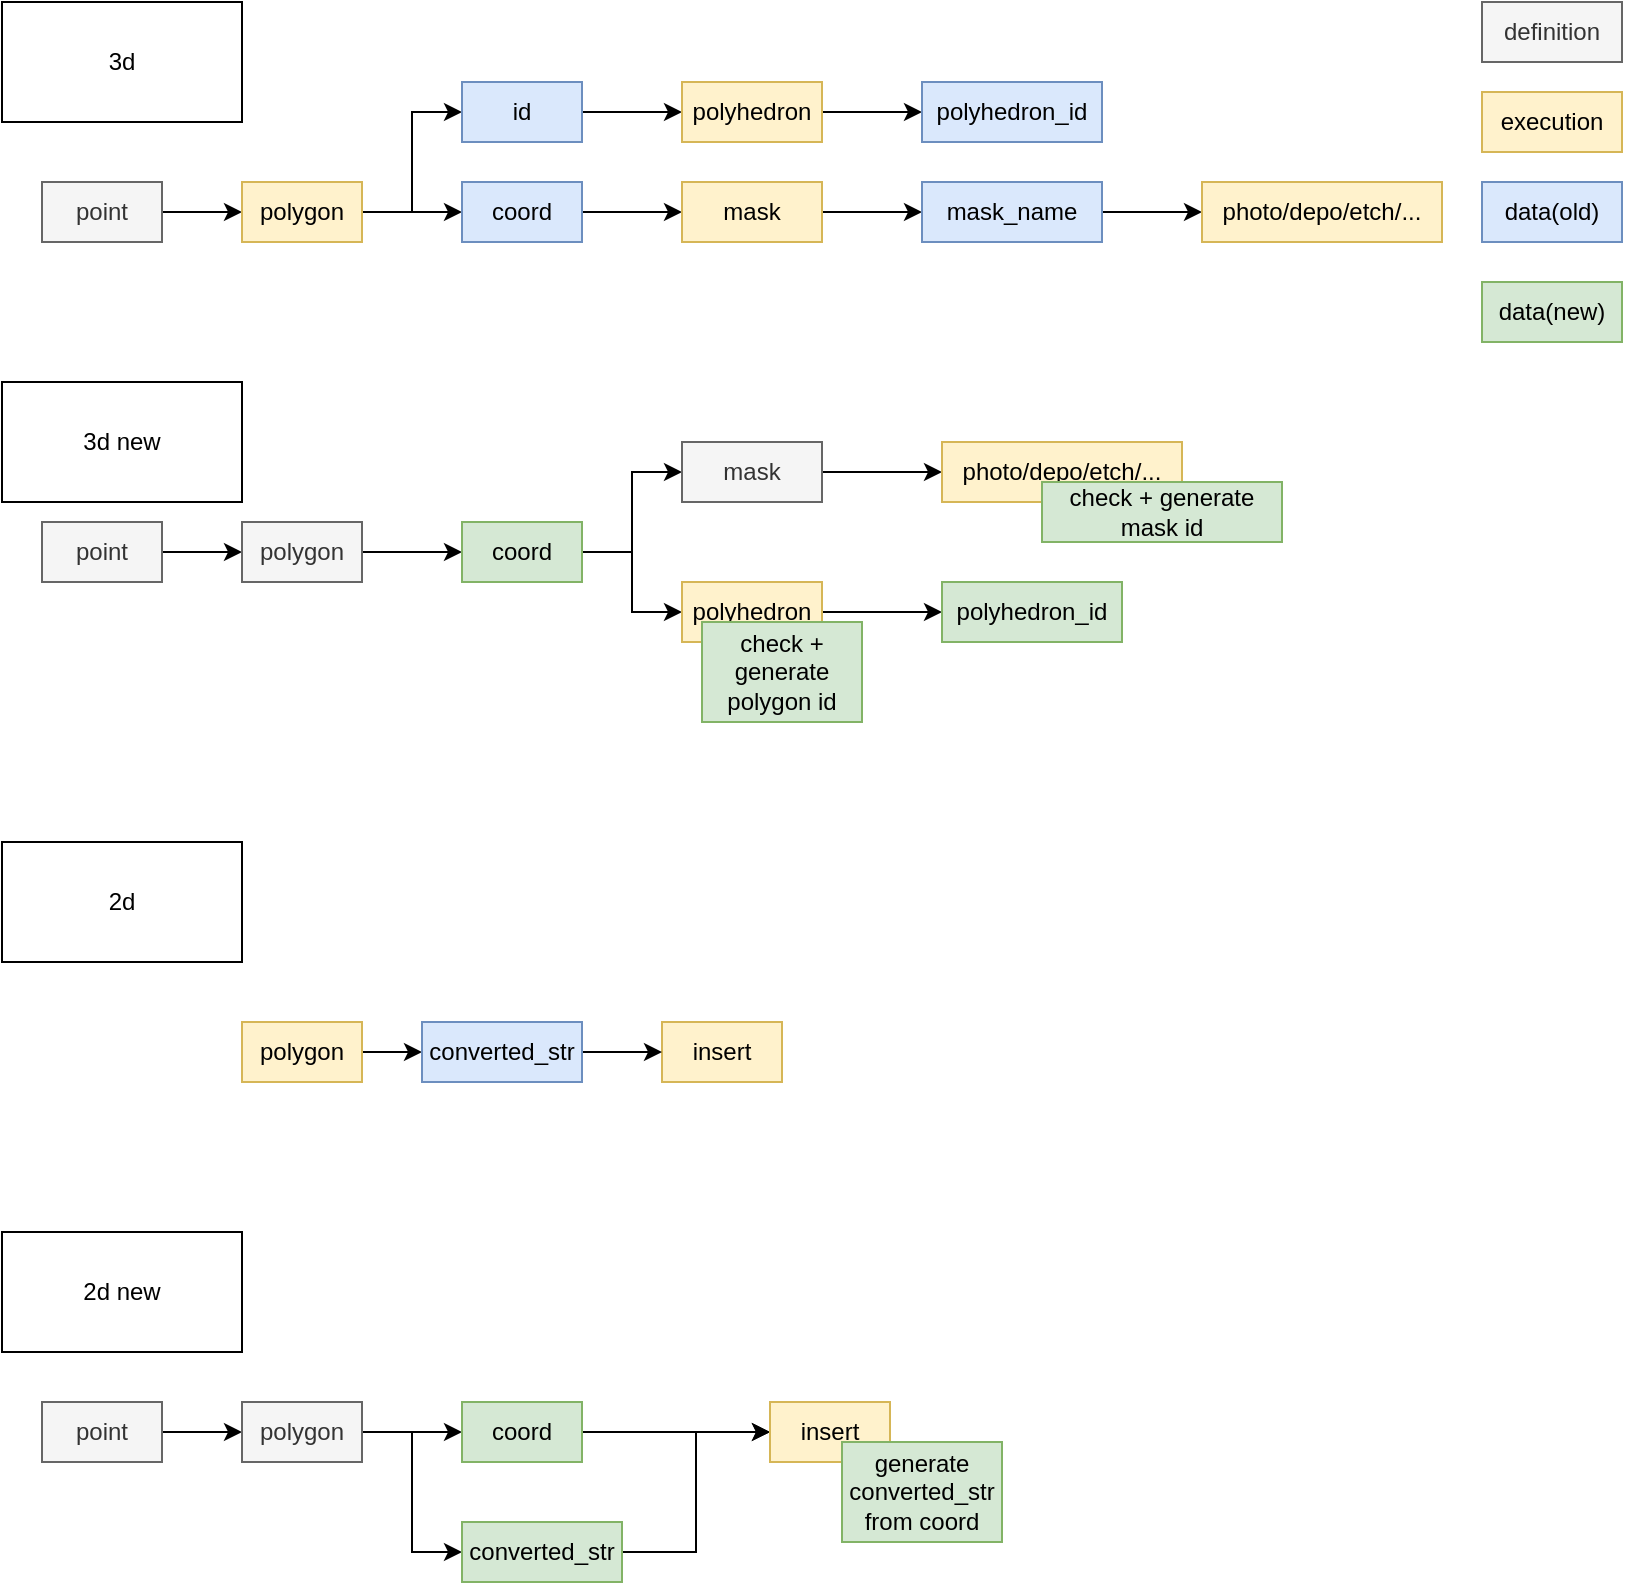 <mxfile version="24.7.6">
  <diagram name="第 1 页" id="Wry6L-SMj_fOpSCcy8vZ">
    <mxGraphModel dx="1050" dy="556" grid="1" gridSize="10" guides="1" tooltips="1" connect="1" arrows="1" fold="1" page="1" pageScale="1" pageWidth="827" pageHeight="1169" math="0" shadow="0">
      <root>
        <mxCell id="0" />
        <mxCell id="1" parent="0" />
        <mxCell id="dxPO3lRk6qNpfQ4uOH_b-7" style="edgeStyle=orthogonalEdgeStyle;rounded=0;orthogonalLoop=1;jettySize=auto;html=1;entryX=0;entryY=0.5;entryDx=0;entryDy=0;" parent="1" source="dxPO3lRk6qNpfQ4uOH_b-1" target="dxPO3lRk6qNpfQ4uOH_b-2" edge="1">
          <mxGeometry relative="1" as="geometry" />
        </mxCell>
        <mxCell id="dxPO3lRk6qNpfQ4uOH_b-1" value="point" style="rounded=0;whiteSpace=wrap;html=1;fillColor=#f5f5f5;fontColor=#333333;strokeColor=#666666;" parent="1" vertex="1">
          <mxGeometry x="20" y="100" width="60" height="30" as="geometry" />
        </mxCell>
        <mxCell id="dxPO3lRk6qNpfQ4uOH_b-8" style="edgeStyle=orthogonalEdgeStyle;rounded=0;orthogonalLoop=1;jettySize=auto;html=1;entryX=0;entryY=0.5;entryDx=0;entryDy=0;" parent="1" source="dxPO3lRk6qNpfQ4uOH_b-2" target="dxPO3lRk6qNpfQ4uOH_b-4" edge="1">
          <mxGeometry relative="1" as="geometry" />
        </mxCell>
        <mxCell id="dxPO3lRk6qNpfQ4uOH_b-9" style="edgeStyle=orthogonalEdgeStyle;rounded=0;orthogonalLoop=1;jettySize=auto;html=1;exitX=1;exitY=0.5;exitDx=0;exitDy=0;entryX=0;entryY=0.5;entryDx=0;entryDy=0;" parent="1" source="dxPO3lRk6qNpfQ4uOH_b-2" target="dxPO3lRk6qNpfQ4uOH_b-3" edge="1">
          <mxGeometry relative="1" as="geometry" />
        </mxCell>
        <mxCell id="dxPO3lRk6qNpfQ4uOH_b-2" value="polygon" style="rounded=0;whiteSpace=wrap;html=1;fillColor=#fff2cc;strokeColor=#d6b656;" parent="1" vertex="1">
          <mxGeometry x="120" y="100" width="60" height="30" as="geometry" />
        </mxCell>
        <mxCell id="dxPO3lRk6qNpfQ4uOH_b-10" style="edgeStyle=orthogonalEdgeStyle;rounded=0;orthogonalLoop=1;jettySize=auto;html=1;entryX=0;entryY=0.5;entryDx=0;entryDy=0;" parent="1" source="dxPO3lRk6qNpfQ4uOH_b-3" target="dxPO3lRk6qNpfQ4uOH_b-5" edge="1">
          <mxGeometry relative="1" as="geometry" />
        </mxCell>
        <mxCell id="dxPO3lRk6qNpfQ4uOH_b-3" value="id" style="rounded=0;whiteSpace=wrap;html=1;fillColor=#dae8fc;strokeColor=#6c8ebf;" parent="1" vertex="1">
          <mxGeometry x="230" y="50" width="60" height="30" as="geometry" />
        </mxCell>
        <mxCell id="dxPO3lRk6qNpfQ4uOH_b-11" style="edgeStyle=orthogonalEdgeStyle;rounded=0;orthogonalLoop=1;jettySize=auto;html=1;exitX=1;exitY=0.5;exitDx=0;exitDy=0;entryX=0;entryY=0.5;entryDx=0;entryDy=0;" parent="1" source="dxPO3lRk6qNpfQ4uOH_b-4" target="dxPO3lRk6qNpfQ4uOH_b-6" edge="1">
          <mxGeometry relative="1" as="geometry" />
        </mxCell>
        <mxCell id="dxPO3lRk6qNpfQ4uOH_b-4" value="coord" style="rounded=0;whiteSpace=wrap;html=1;fillColor=#dae8fc;strokeColor=#6c8ebf;" parent="1" vertex="1">
          <mxGeometry x="230" y="100" width="60" height="30" as="geometry" />
        </mxCell>
        <mxCell id="dxPO3lRk6qNpfQ4uOH_b-52" style="edgeStyle=orthogonalEdgeStyle;rounded=0;orthogonalLoop=1;jettySize=auto;html=1;exitX=1;exitY=0.5;exitDx=0;exitDy=0;entryX=0;entryY=0.5;entryDx=0;entryDy=0;" parent="1" source="dxPO3lRk6qNpfQ4uOH_b-5" target="dxPO3lRk6qNpfQ4uOH_b-49" edge="1">
          <mxGeometry relative="1" as="geometry" />
        </mxCell>
        <mxCell id="dxPO3lRk6qNpfQ4uOH_b-5" value="polyhedron" style="rounded=0;whiteSpace=wrap;html=1;fillColor=#fff2cc;strokeColor=#d6b656;" parent="1" vertex="1">
          <mxGeometry x="340" y="50" width="70" height="30" as="geometry" />
        </mxCell>
        <mxCell id="dxPO3lRk6qNpfQ4uOH_b-51" style="edgeStyle=orthogonalEdgeStyle;rounded=0;orthogonalLoop=1;jettySize=auto;html=1;exitX=1;exitY=0.5;exitDx=0;exitDy=0;entryX=0;entryY=0.5;entryDx=0;entryDy=0;" parent="1" source="dxPO3lRk6qNpfQ4uOH_b-6" target="dxPO3lRk6qNpfQ4uOH_b-50" edge="1">
          <mxGeometry relative="1" as="geometry" />
        </mxCell>
        <mxCell id="dxPO3lRk6qNpfQ4uOH_b-6" value="mask" style="rounded=0;whiteSpace=wrap;html=1;fillColor=#fff2cc;strokeColor=#d6b656;" parent="1" vertex="1">
          <mxGeometry x="340" y="100" width="70" height="30" as="geometry" />
        </mxCell>
        <mxCell id="dxPO3lRk6qNpfQ4uOH_b-12" style="edgeStyle=orthogonalEdgeStyle;rounded=0;orthogonalLoop=1;jettySize=auto;html=1;entryX=0;entryY=0.5;entryDx=0;entryDy=0;" parent="1" source="dxPO3lRk6qNpfQ4uOH_b-13" target="dxPO3lRk6qNpfQ4uOH_b-16" edge="1">
          <mxGeometry relative="1" as="geometry" />
        </mxCell>
        <mxCell id="dxPO3lRk6qNpfQ4uOH_b-13" value="point" style="rounded=0;whiteSpace=wrap;html=1;fillColor=#f5f5f5;fontColor=#333333;strokeColor=#666666;" parent="1" vertex="1">
          <mxGeometry x="20" y="270" width="60" height="30" as="geometry" />
        </mxCell>
        <mxCell id="dxPO3lRk6qNpfQ4uOH_b-14" style="edgeStyle=orthogonalEdgeStyle;rounded=0;orthogonalLoop=1;jettySize=auto;html=1;entryX=0;entryY=0.5;entryDx=0;entryDy=0;" parent="1" source="dxPO3lRk6qNpfQ4uOH_b-16" target="dxPO3lRk6qNpfQ4uOH_b-20" edge="1">
          <mxGeometry relative="1" as="geometry" />
        </mxCell>
        <mxCell id="dxPO3lRk6qNpfQ4uOH_b-16" value="polygon" style="rounded=0;whiteSpace=wrap;html=1;fillColor=#f5f5f5;fontColor=#333333;strokeColor=#666666;" parent="1" vertex="1">
          <mxGeometry x="120" y="270" width="60" height="30" as="geometry" />
        </mxCell>
        <mxCell id="dxPO3lRk6qNpfQ4uOH_b-19" style="edgeStyle=orthogonalEdgeStyle;rounded=0;orthogonalLoop=1;jettySize=auto;html=1;exitX=1;exitY=0.5;exitDx=0;exitDy=0;entryX=0;entryY=0.5;entryDx=0;entryDy=0;" parent="1" source="dxPO3lRk6qNpfQ4uOH_b-20" target="dxPO3lRk6qNpfQ4uOH_b-22" edge="1">
          <mxGeometry relative="1" as="geometry" />
        </mxCell>
        <mxCell id="dxPO3lRk6qNpfQ4uOH_b-25" style="edgeStyle=orthogonalEdgeStyle;rounded=0;orthogonalLoop=1;jettySize=auto;html=1;exitX=1;exitY=0.5;exitDx=0;exitDy=0;" parent="1" source="dxPO3lRk6qNpfQ4uOH_b-20" target="dxPO3lRk6qNpfQ4uOH_b-24" edge="1">
          <mxGeometry relative="1" as="geometry" />
        </mxCell>
        <mxCell id="dxPO3lRk6qNpfQ4uOH_b-20" value="coord" style="rounded=0;whiteSpace=wrap;html=1;fillColor=#d5e8d4;strokeColor=#82b366;" parent="1" vertex="1">
          <mxGeometry x="230" y="270" width="60" height="30" as="geometry" />
        </mxCell>
        <mxCell id="raqwiPXX7ZGzrTfJL0x--9" style="edgeStyle=orthogonalEdgeStyle;rounded=0;orthogonalLoop=1;jettySize=auto;html=1;entryX=0;entryY=0.5;entryDx=0;entryDy=0;" parent="1" source="dxPO3lRk6qNpfQ4uOH_b-22" target="raqwiPXX7ZGzrTfJL0x--8" edge="1">
          <mxGeometry relative="1" as="geometry" />
        </mxCell>
        <mxCell id="dxPO3lRk6qNpfQ4uOH_b-22" value="mask" style="rounded=0;whiteSpace=wrap;html=1;fillColor=#f5f5f5;strokeColor=#666666;fontColor=#333333;" parent="1" vertex="1">
          <mxGeometry x="340" y="230" width="70" height="30" as="geometry" />
        </mxCell>
        <mxCell id="raqwiPXX7ZGzrTfJL0x--7" style="edgeStyle=orthogonalEdgeStyle;rounded=0;orthogonalLoop=1;jettySize=auto;html=1;entryX=0;entryY=0.5;entryDx=0;entryDy=0;" parent="1" source="dxPO3lRk6qNpfQ4uOH_b-24" target="dxPO3lRk6qNpfQ4uOH_b-48" edge="1">
          <mxGeometry relative="1" as="geometry" />
        </mxCell>
        <mxCell id="dxPO3lRk6qNpfQ4uOH_b-24" value="polyhedron" style="rounded=0;whiteSpace=wrap;html=1;fillColor=#fff2cc;strokeColor=#d6b656;" parent="1" vertex="1">
          <mxGeometry x="340" y="300" width="70" height="30" as="geometry" />
        </mxCell>
        <mxCell id="dxPO3lRk6qNpfQ4uOH_b-26" value="check + generate polygon id" style="rounded=0;whiteSpace=wrap;html=1;fillColor=#d5e8d4;strokeColor=#82b366;" parent="1" vertex="1">
          <mxGeometry x="350" y="320" width="80" height="50" as="geometry" />
        </mxCell>
        <mxCell id="dxPO3lRk6qNpfQ4uOH_b-28" value="3d" style="rounded=0;whiteSpace=wrap;html=1;" parent="1" vertex="1">
          <mxGeometry y="10" width="120" height="60" as="geometry" />
        </mxCell>
        <mxCell id="dxPO3lRk6qNpfQ4uOH_b-29" value="3d new" style="rounded=0;whiteSpace=wrap;html=1;" parent="1" vertex="1">
          <mxGeometry y="200" width="120" height="60" as="geometry" />
        </mxCell>
        <mxCell id="dxPO3lRk6qNpfQ4uOH_b-30" value="2d" style="rounded=0;whiteSpace=wrap;html=1;" parent="1" vertex="1">
          <mxGeometry y="430" width="120" height="60" as="geometry" />
        </mxCell>
        <mxCell id="dxPO3lRk6qNpfQ4uOH_b-59" style="edgeStyle=orthogonalEdgeStyle;rounded=0;orthogonalLoop=1;jettySize=auto;html=1;entryX=0;entryY=0.5;entryDx=0;entryDy=0;" parent="1" source="dxPO3lRk6qNpfQ4uOH_b-31" target="dxPO3lRk6qNpfQ4uOH_b-33" edge="1">
          <mxGeometry relative="1" as="geometry" />
        </mxCell>
        <mxCell id="dxPO3lRk6qNpfQ4uOH_b-31" value="polygon" style="rounded=0;whiteSpace=wrap;html=1;fillColor=#fff2cc;strokeColor=#d6b656;" parent="1" vertex="1">
          <mxGeometry x="120" y="520" width="60" height="30" as="geometry" />
        </mxCell>
        <mxCell id="dxPO3lRk6qNpfQ4uOH_b-32" value="insert" style="rounded=0;whiteSpace=wrap;html=1;fillColor=#fff2cc;strokeColor=#d6b656;" parent="1" vertex="1">
          <mxGeometry x="330" y="520" width="60" height="30" as="geometry" />
        </mxCell>
        <mxCell id="dxPO3lRk6qNpfQ4uOH_b-60" style="edgeStyle=orthogonalEdgeStyle;rounded=0;orthogonalLoop=1;jettySize=auto;html=1;exitX=1;exitY=0.5;exitDx=0;exitDy=0;entryX=0;entryY=0.5;entryDx=0;entryDy=0;" parent="1" source="dxPO3lRk6qNpfQ4uOH_b-33" target="dxPO3lRk6qNpfQ4uOH_b-32" edge="1">
          <mxGeometry relative="1" as="geometry" />
        </mxCell>
        <mxCell id="dxPO3lRk6qNpfQ4uOH_b-33" value="converted_str" style="rounded=0;whiteSpace=wrap;html=1;fillColor=#dae8fc;strokeColor=#6c8ebf;" parent="1" vertex="1">
          <mxGeometry x="210" y="520" width="80" height="30" as="geometry" />
        </mxCell>
        <mxCell id="dxPO3lRk6qNpfQ4uOH_b-35" value="2d new" style="rounded=0;whiteSpace=wrap;html=1;" parent="1" vertex="1">
          <mxGeometry y="625" width="120" height="60" as="geometry" />
        </mxCell>
        <mxCell id="dxPO3lRk6qNpfQ4uOH_b-36" style="edgeStyle=orthogonalEdgeStyle;rounded=0;orthogonalLoop=1;jettySize=auto;html=1;entryX=0;entryY=0.5;entryDx=0;entryDy=0;" parent="1" source="dxPO3lRk6qNpfQ4uOH_b-37" target="dxPO3lRk6qNpfQ4uOH_b-39" edge="1">
          <mxGeometry relative="1" as="geometry" />
        </mxCell>
        <mxCell id="dxPO3lRk6qNpfQ4uOH_b-37" value="point" style="rounded=0;whiteSpace=wrap;html=1;fillColor=#f5f5f5;fontColor=#333333;strokeColor=#666666;" parent="1" vertex="1">
          <mxGeometry x="20" y="710" width="60" height="30" as="geometry" />
        </mxCell>
        <mxCell id="dxPO3lRk6qNpfQ4uOH_b-38" style="edgeStyle=orthogonalEdgeStyle;rounded=0;orthogonalLoop=1;jettySize=auto;html=1;entryX=0;entryY=0.5;entryDx=0;entryDy=0;" parent="1" source="dxPO3lRk6qNpfQ4uOH_b-39" target="dxPO3lRk6qNpfQ4uOH_b-42" edge="1">
          <mxGeometry relative="1" as="geometry" />
        </mxCell>
        <mxCell id="dxPO3lRk6qNpfQ4uOH_b-55" style="edgeStyle=orthogonalEdgeStyle;rounded=0;orthogonalLoop=1;jettySize=auto;html=1;entryX=0;entryY=0.5;entryDx=0;entryDy=0;" parent="1" source="dxPO3lRk6qNpfQ4uOH_b-39" target="dxPO3lRk6qNpfQ4uOH_b-46" edge="1">
          <mxGeometry relative="1" as="geometry" />
        </mxCell>
        <mxCell id="dxPO3lRk6qNpfQ4uOH_b-39" value="polygon" style="rounded=0;whiteSpace=wrap;html=1;fillColor=#f5f5f5;fontColor=#333333;strokeColor=#666666;" parent="1" vertex="1">
          <mxGeometry x="120" y="710" width="60" height="30" as="geometry" />
        </mxCell>
        <mxCell id="dxPO3lRk6qNpfQ4uOH_b-57" style="edgeStyle=orthogonalEdgeStyle;rounded=0;orthogonalLoop=1;jettySize=auto;html=1;exitX=1;exitY=0.5;exitDx=0;exitDy=0;entryX=0;entryY=0.5;entryDx=0;entryDy=0;" parent="1" source="dxPO3lRk6qNpfQ4uOH_b-42" target="dxPO3lRk6qNpfQ4uOH_b-47" edge="1">
          <mxGeometry relative="1" as="geometry" />
        </mxCell>
        <mxCell id="dxPO3lRk6qNpfQ4uOH_b-42" value="coord" style="rounded=0;whiteSpace=wrap;html=1;fillColor=#d5e8d4;strokeColor=#82b366;" parent="1" vertex="1">
          <mxGeometry x="230" y="710" width="60" height="30" as="geometry" />
        </mxCell>
        <mxCell id="dxPO3lRk6qNpfQ4uOH_b-56" style="edgeStyle=orthogonalEdgeStyle;rounded=0;orthogonalLoop=1;jettySize=auto;html=1;exitX=1;exitY=0.5;exitDx=0;exitDy=0;entryX=0;entryY=0.5;entryDx=0;entryDy=0;" parent="1" source="dxPO3lRk6qNpfQ4uOH_b-46" target="dxPO3lRk6qNpfQ4uOH_b-47" edge="1">
          <mxGeometry relative="1" as="geometry" />
        </mxCell>
        <mxCell id="dxPO3lRk6qNpfQ4uOH_b-46" value="converted_str" style="rounded=0;whiteSpace=wrap;html=1;fillColor=#d5e8d4;strokeColor=#82b366;" parent="1" vertex="1">
          <mxGeometry x="230" y="770" width="80" height="30" as="geometry" />
        </mxCell>
        <mxCell id="dxPO3lRk6qNpfQ4uOH_b-47" value="insert" style="rounded=0;whiteSpace=wrap;html=1;fillColor=#fff2cc;strokeColor=#d6b656;" parent="1" vertex="1">
          <mxGeometry x="384" y="710" width="60" height="30" as="geometry" />
        </mxCell>
        <mxCell id="dxPO3lRk6qNpfQ4uOH_b-48" value="polyhedron_id" style="rounded=0;whiteSpace=wrap;html=1;fillColor=#d5e8d4;strokeColor=#82b366;" parent="1" vertex="1">
          <mxGeometry x="470" y="300" width="90" height="30" as="geometry" />
        </mxCell>
        <mxCell id="dxPO3lRk6qNpfQ4uOH_b-49" value="polyhedron_id" style="rounded=0;whiteSpace=wrap;html=1;fillColor=#dae8fc;strokeColor=#6c8ebf;" parent="1" vertex="1">
          <mxGeometry x="460" y="50" width="90" height="30" as="geometry" />
        </mxCell>
        <mxCell id="dxPO3lRk6qNpfQ4uOH_b-54" style="edgeStyle=orthogonalEdgeStyle;rounded=0;orthogonalLoop=1;jettySize=auto;html=1;exitX=1;exitY=0.5;exitDx=0;exitDy=0;" parent="1" source="dxPO3lRk6qNpfQ4uOH_b-50" target="dxPO3lRk6qNpfQ4uOH_b-53" edge="1">
          <mxGeometry relative="1" as="geometry" />
        </mxCell>
        <mxCell id="dxPO3lRk6qNpfQ4uOH_b-50" value="mask_name" style="rounded=0;whiteSpace=wrap;html=1;fillColor=#dae8fc;strokeColor=#6c8ebf;" parent="1" vertex="1">
          <mxGeometry x="460" y="100" width="90" height="30" as="geometry" />
        </mxCell>
        <mxCell id="dxPO3lRk6qNpfQ4uOH_b-53" value="photo/depo/etch/..." style="rounded=0;whiteSpace=wrap;html=1;fillColor=#fff2cc;strokeColor=#d6b656;" parent="1" vertex="1">
          <mxGeometry x="600" y="100" width="120" height="30" as="geometry" />
        </mxCell>
        <mxCell id="dxPO3lRk6qNpfQ4uOH_b-58" value="generate converted_str from coord" style="rounded=0;whiteSpace=wrap;html=1;fillColor=#d5e8d4;strokeColor=#82b366;" parent="1" vertex="1">
          <mxGeometry x="420" y="730" width="80" height="50" as="geometry" />
        </mxCell>
        <mxCell id="raqwiPXX7ZGzrTfJL0x--1" value="definition" style="rounded=0;whiteSpace=wrap;html=1;fillColor=#f5f5f5;fontColor=#333333;strokeColor=#666666;" parent="1" vertex="1">
          <mxGeometry x="740" y="10" width="70" height="30" as="geometry" />
        </mxCell>
        <mxCell id="raqwiPXX7ZGzrTfJL0x--2" value="execution" style="rounded=0;whiteSpace=wrap;html=1;fillColor=#fff2cc;strokeColor=#d6b656;" parent="1" vertex="1">
          <mxGeometry x="740" y="55" width="70" height="30" as="geometry" />
        </mxCell>
        <mxCell id="raqwiPXX7ZGzrTfJL0x--4" value="data(new)" style="rounded=0;whiteSpace=wrap;html=1;fillColor=#d5e8d4;strokeColor=#82b366;" parent="1" vertex="1">
          <mxGeometry x="740" y="150" width="70" height="30" as="geometry" />
        </mxCell>
        <mxCell id="raqwiPXX7ZGzrTfJL0x--5" value="data(old)" style="rounded=0;whiteSpace=wrap;html=1;fillColor=#dae8fc;strokeColor=#6c8ebf;" parent="1" vertex="1">
          <mxGeometry x="740" y="100" width="70" height="30" as="geometry" />
        </mxCell>
        <mxCell id="raqwiPXX7ZGzrTfJL0x--8" value="photo/depo/etch/..." style="rounded=0;whiteSpace=wrap;html=1;fillColor=#fff2cc;strokeColor=#d6b656;" parent="1" vertex="1">
          <mxGeometry x="470" y="230" width="120" height="30" as="geometry" />
        </mxCell>
        <mxCell id="raqwiPXX7ZGzrTfJL0x--10" value="check + generate mask id" style="rounded=0;whiteSpace=wrap;html=1;fillColor=#d5e8d4;strokeColor=#82b366;" parent="1" vertex="1">
          <mxGeometry x="520" y="250" width="120" height="30" as="geometry" />
        </mxCell>
      </root>
    </mxGraphModel>
  </diagram>
</mxfile>
